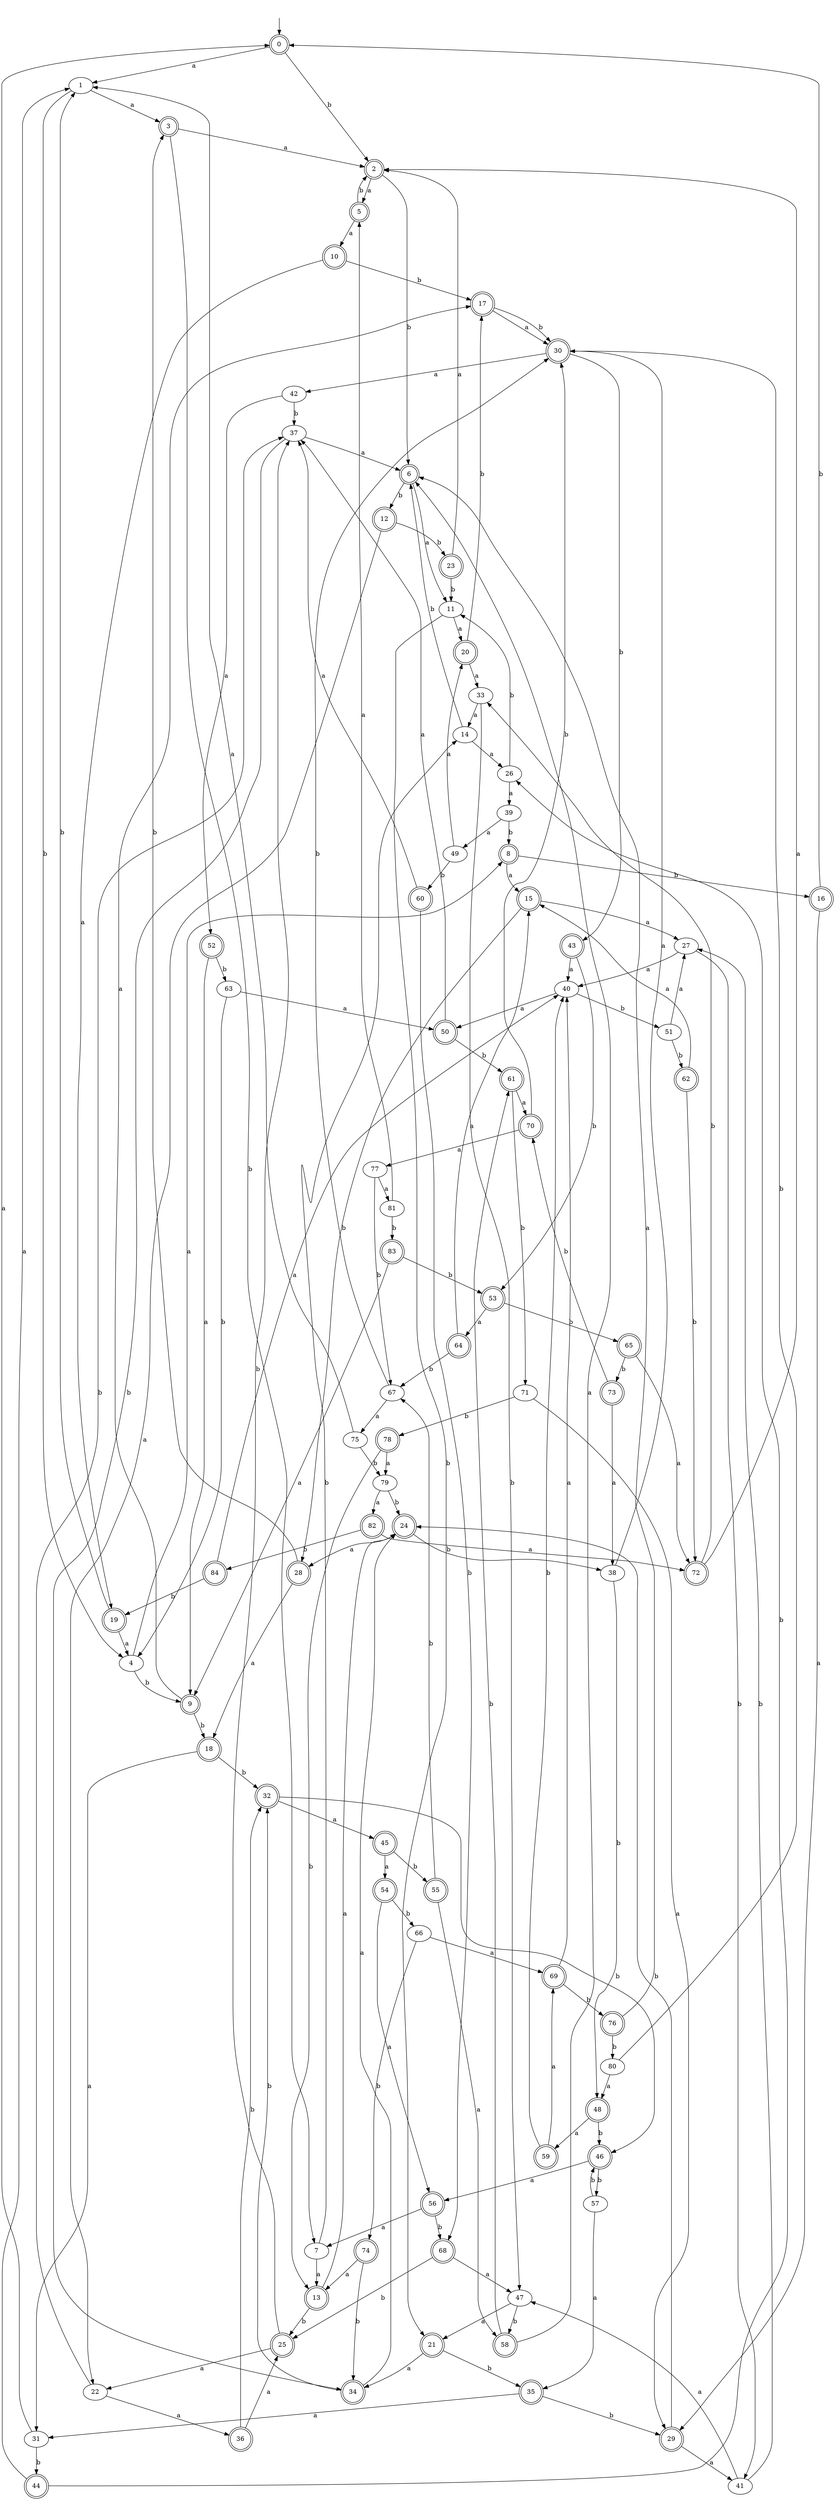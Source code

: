 digraph RandomDFA {
  __start0 [label="", shape=none];
  __start0 -> 0 [label=""];
  0 [shape=circle] [shape=doublecircle]
  0 -> 1 [label="a"]
  0 -> 2 [label="b"]
  1
  1 -> 3 [label="a"]
  1 -> 4 [label="b"]
  2 [shape=doublecircle]
  2 -> 5 [label="a"]
  2 -> 6 [label="b"]
  3 [shape=doublecircle]
  3 -> 2 [label="a"]
  3 -> 7 [label="b"]
  4
  4 -> 8 [label="a"]
  4 -> 9 [label="b"]
  5 [shape=doublecircle]
  5 -> 10 [label="a"]
  5 -> 2 [label="b"]
  6 [shape=doublecircle]
  6 -> 11 [label="a"]
  6 -> 12 [label="b"]
  7
  7 -> 13 [label="a"]
  7 -> 14 [label="b"]
  8 [shape=doublecircle]
  8 -> 15 [label="a"]
  8 -> 16 [label="b"]
  9 [shape=doublecircle]
  9 -> 17 [label="a"]
  9 -> 18 [label="b"]
  10 [shape=doublecircle]
  10 -> 19 [label="a"]
  10 -> 17 [label="b"]
  11
  11 -> 20 [label="a"]
  11 -> 21 [label="b"]
  12 [shape=doublecircle]
  12 -> 22 [label="a"]
  12 -> 23 [label="b"]
  13 [shape=doublecircle]
  13 -> 24 [label="a"]
  13 -> 25 [label="b"]
  14
  14 -> 26 [label="a"]
  14 -> 6 [label="b"]
  15 [shape=doublecircle]
  15 -> 27 [label="a"]
  15 -> 28 [label="b"]
  16 [shape=doublecircle]
  16 -> 29 [label="a"]
  16 -> 0 [label="b"]
  17 [shape=doublecircle]
  17 -> 30 [label="a"]
  17 -> 30 [label="b"]
  18 [shape=doublecircle]
  18 -> 31 [label="a"]
  18 -> 32 [label="b"]
  19 [shape=doublecircle]
  19 -> 4 [label="a"]
  19 -> 1 [label="b"]
  20 [shape=doublecircle]
  20 -> 33 [label="a"]
  20 -> 17 [label="b"]
  21 [shape=doublecircle]
  21 -> 34 [label="a"]
  21 -> 35 [label="b"]
  22
  22 -> 36 [label="a"]
  22 -> 37 [label="b"]
  23 [shape=doublecircle]
  23 -> 2 [label="a"]
  23 -> 11 [label="b"]
  24 [shape=doublecircle]
  24 -> 28 [label="a"]
  24 -> 38 [label="b"]
  25 [shape=doublecircle]
  25 -> 22 [label="a"]
  25 -> 37 [label="b"]
  26
  26 -> 39 [label="a"]
  26 -> 11 [label="b"]
  27
  27 -> 40 [label="a"]
  27 -> 41 [label="b"]
  28 [shape=doublecircle]
  28 -> 18 [label="a"]
  28 -> 3 [label="b"]
  29 [shape=doublecircle]
  29 -> 41 [label="a"]
  29 -> 24 [label="b"]
  30 [shape=doublecircle]
  30 -> 42 [label="a"]
  30 -> 43 [label="b"]
  31
  31 -> 0 [label="a"]
  31 -> 44 [label="b"]
  32 [shape=doublecircle]
  32 -> 45 [label="a"]
  32 -> 46 [label="b"]
  33
  33 -> 14 [label="a"]
  33 -> 47 [label="b"]
  34 [shape=doublecircle]
  34 -> 24 [label="a"]
  34 -> 32 [label="b"]
  35 [shape=doublecircle]
  35 -> 31 [label="a"]
  35 -> 29 [label="b"]
  36 [shape=doublecircle]
  36 -> 25 [label="a"]
  36 -> 32 [label="b"]
  37
  37 -> 6 [label="a"]
  37 -> 34 [label="b"]
  38
  38 -> 30 [label="a"]
  38 -> 48 [label="b"]
  39
  39 -> 49 [label="a"]
  39 -> 8 [label="b"]
  40
  40 -> 50 [label="a"]
  40 -> 51 [label="b"]
  41
  41 -> 47 [label="a"]
  41 -> 27 [label="b"]
  42
  42 -> 52 [label="a"]
  42 -> 37 [label="b"]
  43 [shape=doublecircle]
  43 -> 40 [label="a"]
  43 -> 53 [label="b"]
  44 [shape=doublecircle]
  44 -> 1 [label="a"]
  44 -> 26 [label="b"]
  45 [shape=doublecircle]
  45 -> 54 [label="a"]
  45 -> 55 [label="b"]
  46 [shape=doublecircle]
  46 -> 56 [label="a"]
  46 -> 57 [label="b"]
  47
  47 -> 21 [label="a"]
  47 -> 58 [label="b"]
  48 [shape=doublecircle]
  48 -> 59 [label="a"]
  48 -> 46 [label="b"]
  49
  49 -> 20 [label="a"]
  49 -> 60 [label="b"]
  50 [shape=doublecircle]
  50 -> 37 [label="a"]
  50 -> 61 [label="b"]
  51
  51 -> 27 [label="a"]
  51 -> 62 [label="b"]
  52 [shape=doublecircle]
  52 -> 9 [label="a"]
  52 -> 63 [label="b"]
  53 [shape=doublecircle]
  53 -> 64 [label="a"]
  53 -> 65 [label="b"]
  54 [shape=doublecircle]
  54 -> 56 [label="a"]
  54 -> 66 [label="b"]
  55 [shape=doublecircle]
  55 -> 58 [label="a"]
  55 -> 67 [label="b"]
  56 [shape=doublecircle]
  56 -> 7 [label="a"]
  56 -> 68 [label="b"]
  57
  57 -> 35 [label="a"]
  57 -> 46 [label="b"]
  58 [shape=doublecircle]
  58 -> 6 [label="a"]
  58 -> 61 [label="b"]
  59 [shape=doublecircle]
  59 -> 69 [label="a"]
  59 -> 40 [label="b"]
  60 [shape=doublecircle]
  60 -> 37 [label="a"]
  60 -> 68 [label="b"]
  61 [shape=doublecircle]
  61 -> 70 [label="a"]
  61 -> 71 [label="b"]
  62 [shape=doublecircle]
  62 -> 15 [label="a"]
  62 -> 72 [label="b"]
  63
  63 -> 50 [label="a"]
  63 -> 4 [label="b"]
  64 [shape=doublecircle]
  64 -> 15 [label="a"]
  64 -> 67 [label="b"]
  65 [shape=doublecircle]
  65 -> 72 [label="a"]
  65 -> 73 [label="b"]
  66
  66 -> 69 [label="a"]
  66 -> 74 [label="b"]
  67
  67 -> 75 [label="a"]
  67 -> 30 [label="b"]
  68 [shape=doublecircle]
  68 -> 47 [label="a"]
  68 -> 25 [label="b"]
  69 [shape=doublecircle]
  69 -> 40 [label="a"]
  69 -> 76 [label="b"]
  70 [shape=doublecircle]
  70 -> 77 [label="a"]
  70 -> 30 [label="b"]
  71
  71 -> 29 [label="a"]
  71 -> 78 [label="b"]
  72 [shape=doublecircle]
  72 -> 2 [label="a"]
  72 -> 33 [label="b"]
  73 [shape=doublecircle]
  73 -> 38 [label="a"]
  73 -> 70 [label="b"]
  74 [shape=doublecircle]
  74 -> 13 [label="a"]
  74 -> 34 [label="b"]
  75
  75 -> 1 [label="a"]
  75 -> 79 [label="b"]
  76 [shape=doublecircle]
  76 -> 6 [label="a"]
  76 -> 80 [label="b"]
  77
  77 -> 81 [label="a"]
  77 -> 67 [label="b"]
  78 [shape=doublecircle]
  78 -> 79 [label="a"]
  78 -> 13 [label="b"]
  79
  79 -> 82 [label="a"]
  79 -> 24 [label="b"]
  80
  80 -> 48 [label="a"]
  80 -> 30 [label="b"]
  81
  81 -> 5 [label="a"]
  81 -> 83 [label="b"]
  82 [shape=doublecircle]
  82 -> 72 [label="a"]
  82 -> 84 [label="b"]
  83 [shape=doublecircle]
  83 -> 9 [label="a"]
  83 -> 53 [label="b"]
  84 [shape=doublecircle]
  84 -> 40 [label="a"]
  84 -> 19 [label="b"]
}
